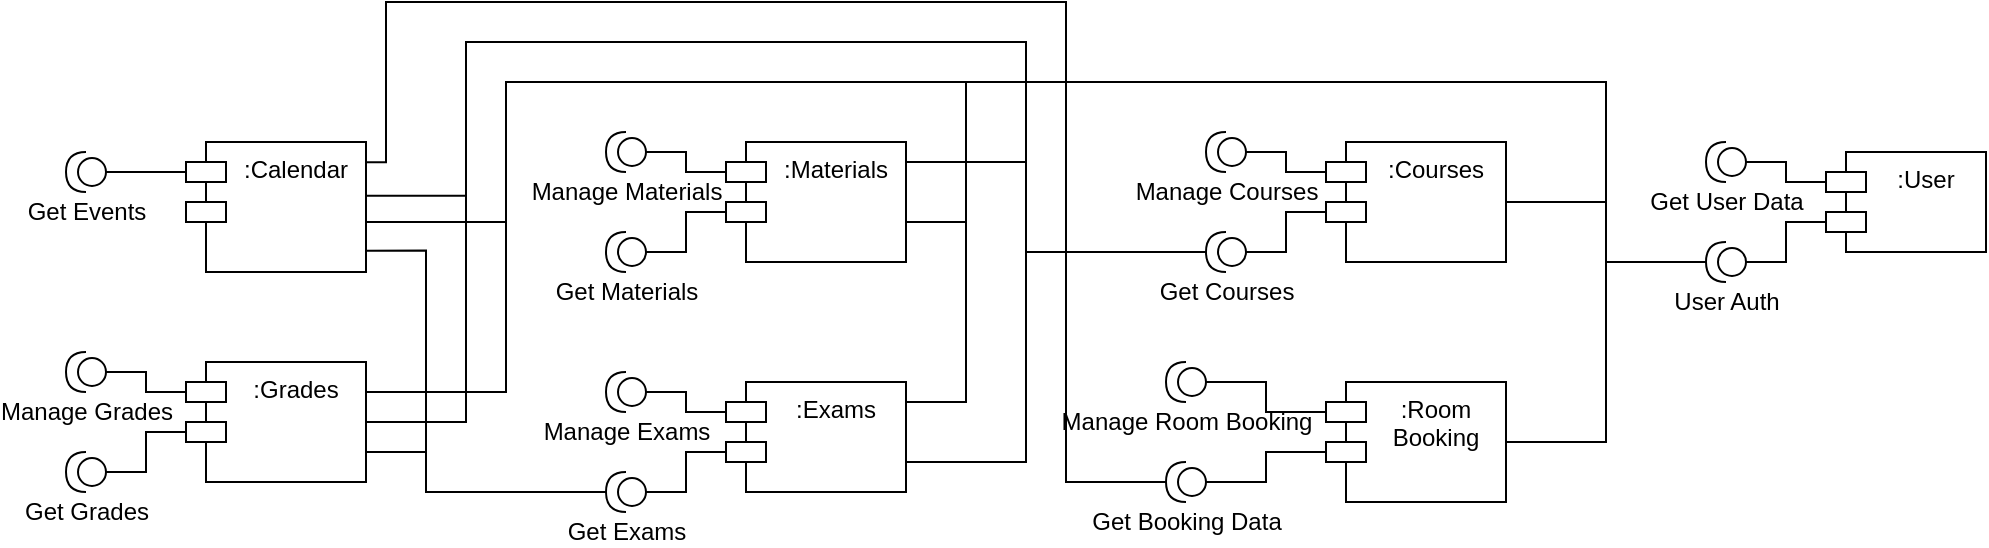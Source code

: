 <mxfile version="24.3.1" type="device">
  <diagram id="R2lEEEUBdFMjLlhIrx00" name="Page-1">
    <mxGraphModel dx="1047" dy="1381" grid="1" gridSize="10" guides="1" tooltips="1" connect="1" arrows="1" fold="1" page="0" pageScale="1" pageWidth="850" pageHeight="1100" math="0" shadow="0" extFonts="Permanent Marker^https://fonts.googleapis.com/css?family=Permanent+Marker">
      <root>
        <mxCell id="0" />
        <mxCell id="1" parent="0" />
        <mxCell id="dsP2pBHvKVDD0rXbexnV-9" value="User Auth" style="shape=providedRequiredInterface;html=1;verticalLabelPosition=bottom;sketch=0;rotation=0;flipV=0;flipH=1;" vertex="1" parent="1">
          <mxGeometry x="1180" y="20" width="20" height="20" as="geometry" />
        </mxCell>
        <mxCell id="dsP2pBHvKVDD0rXbexnV-15" value=":User" style="shape=module;align=left;spacingLeft=20;align=center;verticalAlign=top;whiteSpace=wrap;html=1;" vertex="1" parent="1">
          <mxGeometry x="1240" y="-25" width="80" height="50" as="geometry" />
        </mxCell>
        <mxCell id="dsP2pBHvKVDD0rXbexnV-20" value="Get User Data" style="shape=providedRequiredInterface;html=1;verticalLabelPosition=bottom;sketch=0;rotation=0;flipV=0;flipH=1;" vertex="1" parent="1">
          <mxGeometry x="1180" y="-30" width="20" height="20" as="geometry" />
        </mxCell>
        <mxCell id="dsP2pBHvKVDD0rXbexnV-21" style="edgeStyle=orthogonalEdgeStyle;rounded=0;orthogonalLoop=1;jettySize=auto;html=1;exitX=0;exitY=0.5;exitDx=0;exitDy=0;exitPerimeter=0;entryX=0;entryY=0;entryDx=0;entryDy=15;entryPerimeter=0;endArrow=none;endFill=0;" edge="1" parent="1" source="dsP2pBHvKVDD0rXbexnV-20" target="dsP2pBHvKVDD0rXbexnV-15">
          <mxGeometry relative="1" as="geometry" />
        </mxCell>
        <mxCell id="dsP2pBHvKVDD0rXbexnV-23" style="edgeStyle=orthogonalEdgeStyle;rounded=0;orthogonalLoop=1;jettySize=auto;html=1;exitX=0;exitY=0.5;exitDx=0;exitDy=0;exitPerimeter=0;entryX=0;entryY=0;entryDx=0;entryDy=35;entryPerimeter=0;endArrow=none;endFill=0;" edge="1" parent="1" source="dsP2pBHvKVDD0rXbexnV-9" target="dsP2pBHvKVDD0rXbexnV-15">
          <mxGeometry relative="1" as="geometry">
            <mxPoint x="960" y="-15" as="sourcePoint" />
            <mxPoint x="1170" y="30" as="targetPoint" />
          </mxGeometry>
        </mxCell>
        <mxCell id="dsP2pBHvKVDD0rXbexnV-27" value=":Calendar" style="shape=module;align=left;spacingLeft=20;align=center;verticalAlign=top;whiteSpace=wrap;html=1;" vertex="1" parent="1">
          <mxGeometry x="420" y="-30" width="90" height="65" as="geometry" />
        </mxCell>
        <mxCell id="dsP2pBHvKVDD0rXbexnV-28" value="Get Events" style="shape=providedRequiredInterface;html=1;verticalLabelPosition=bottom;sketch=0;rotation=0;flipV=0;flipH=1;" vertex="1" parent="1">
          <mxGeometry x="360" y="-25" width="20" height="20" as="geometry" />
        </mxCell>
        <mxCell id="dsP2pBHvKVDD0rXbexnV-29" style="edgeStyle=orthogonalEdgeStyle;rounded=0;orthogonalLoop=1;jettySize=auto;html=1;exitX=0;exitY=0.5;exitDx=0;exitDy=0;exitPerimeter=0;entryX=0;entryY=0;entryDx=0;entryDy=15;entryPerimeter=0;endArrow=none;endFill=0;" edge="1" parent="1" source="dsP2pBHvKVDD0rXbexnV-28" target="dsP2pBHvKVDD0rXbexnV-27">
          <mxGeometry relative="1" as="geometry" />
        </mxCell>
        <mxCell id="dsP2pBHvKVDD0rXbexnV-34" value="Get Grades" style="shape=providedRequiredInterface;html=1;verticalLabelPosition=bottom;sketch=0;rotation=0;flipV=0;flipH=1;" vertex="1" parent="1">
          <mxGeometry x="360" y="125" width="20" height="20" as="geometry" />
        </mxCell>
        <mxCell id="dsP2pBHvKVDD0rXbexnV-35" value=":Grades" style="shape=module;align=left;spacingLeft=20;align=center;verticalAlign=top;whiteSpace=wrap;html=1;" vertex="1" parent="1">
          <mxGeometry x="420" y="80" width="90" height="60" as="geometry" />
        </mxCell>
        <mxCell id="dsP2pBHvKVDD0rXbexnV-36" value="Manage Grades" style="shape=providedRequiredInterface;html=1;verticalLabelPosition=bottom;sketch=0;rotation=0;flipV=0;flipH=1;" vertex="1" parent="1">
          <mxGeometry x="360" y="75" width="20" height="20" as="geometry" />
        </mxCell>
        <mxCell id="dsP2pBHvKVDD0rXbexnV-37" style="edgeStyle=orthogonalEdgeStyle;rounded=0;orthogonalLoop=1;jettySize=auto;html=1;exitX=0;exitY=0.5;exitDx=0;exitDy=0;exitPerimeter=0;entryX=0;entryY=0;entryDx=0;entryDy=15;entryPerimeter=0;endArrow=none;endFill=0;" edge="1" parent="1" source="dsP2pBHvKVDD0rXbexnV-36" target="dsP2pBHvKVDD0rXbexnV-35">
          <mxGeometry relative="1" as="geometry" />
        </mxCell>
        <mxCell id="dsP2pBHvKVDD0rXbexnV-38" style="edgeStyle=orthogonalEdgeStyle;rounded=0;orthogonalLoop=1;jettySize=auto;html=1;exitX=0;exitY=0.5;exitDx=0;exitDy=0;exitPerimeter=0;entryX=0;entryY=0;entryDx=0;entryDy=35;entryPerimeter=0;endArrow=none;endFill=0;" edge="1" parent="1" source="dsP2pBHvKVDD0rXbexnV-34" target="dsP2pBHvKVDD0rXbexnV-35">
          <mxGeometry relative="1" as="geometry">
            <mxPoint x="140" y="90" as="sourcePoint" />
            <mxPoint x="350" y="135" as="targetPoint" />
          </mxGeometry>
        </mxCell>
        <mxCell id="dsP2pBHvKVDD0rXbexnV-39" value="Get Materials" style="shape=providedRequiredInterface;html=1;verticalLabelPosition=bottom;sketch=0;rotation=0;flipV=0;flipH=1;" vertex="1" parent="1">
          <mxGeometry x="630" y="15" width="20" height="20" as="geometry" />
        </mxCell>
        <mxCell id="dsP2pBHvKVDD0rXbexnV-40" value=":Materials" style="shape=module;align=left;spacingLeft=20;align=center;verticalAlign=top;whiteSpace=wrap;html=1;" vertex="1" parent="1">
          <mxGeometry x="690" y="-30" width="90" height="60" as="geometry" />
        </mxCell>
        <mxCell id="dsP2pBHvKVDD0rXbexnV-41" value="Manage Materials" style="shape=providedRequiredInterface;html=1;verticalLabelPosition=bottom;sketch=0;rotation=0;flipV=0;flipH=1;" vertex="1" parent="1">
          <mxGeometry x="630" y="-35" width="20" height="20" as="geometry" />
        </mxCell>
        <mxCell id="dsP2pBHvKVDD0rXbexnV-42" style="edgeStyle=orthogonalEdgeStyle;rounded=0;orthogonalLoop=1;jettySize=auto;html=1;exitX=0;exitY=0.5;exitDx=0;exitDy=0;exitPerimeter=0;entryX=0;entryY=0;entryDx=0;entryDy=15;entryPerimeter=0;endArrow=none;endFill=0;" edge="1" parent="1" source="dsP2pBHvKVDD0rXbexnV-41" target="dsP2pBHvKVDD0rXbexnV-40">
          <mxGeometry relative="1" as="geometry" />
        </mxCell>
        <mxCell id="dsP2pBHvKVDD0rXbexnV-43" style="edgeStyle=orthogonalEdgeStyle;rounded=0;orthogonalLoop=1;jettySize=auto;html=1;exitX=0;exitY=0.5;exitDx=0;exitDy=0;exitPerimeter=0;entryX=0;entryY=0;entryDx=0;entryDy=35;entryPerimeter=0;endArrow=none;endFill=0;" edge="1" parent="1" source="dsP2pBHvKVDD0rXbexnV-39" target="dsP2pBHvKVDD0rXbexnV-40">
          <mxGeometry relative="1" as="geometry">
            <mxPoint x="410" y="-20" as="sourcePoint" />
            <mxPoint x="620" y="25" as="targetPoint" />
          </mxGeometry>
        </mxCell>
        <mxCell id="dsP2pBHvKVDD0rXbexnV-44" value="Get Courses" style="shape=providedRequiredInterface;html=1;verticalLabelPosition=bottom;sketch=0;rotation=0;flipV=0;flipH=1;" vertex="1" parent="1">
          <mxGeometry x="930" y="15" width="20" height="20" as="geometry" />
        </mxCell>
        <mxCell id="dsP2pBHvKVDD0rXbexnV-45" value=":Courses" style="shape=module;align=left;spacingLeft=20;align=center;verticalAlign=top;whiteSpace=wrap;html=1;" vertex="1" parent="1">
          <mxGeometry x="990" y="-30" width="90" height="60" as="geometry" />
        </mxCell>
        <mxCell id="dsP2pBHvKVDD0rXbexnV-46" value="Manage Courses" style="shape=providedRequiredInterface;html=1;verticalLabelPosition=bottom;sketch=0;rotation=0;flipV=0;flipH=1;" vertex="1" parent="1">
          <mxGeometry x="930" y="-35" width="20" height="20" as="geometry" />
        </mxCell>
        <mxCell id="dsP2pBHvKVDD0rXbexnV-47" style="edgeStyle=orthogonalEdgeStyle;rounded=0;orthogonalLoop=1;jettySize=auto;html=1;exitX=0;exitY=0.5;exitDx=0;exitDy=0;exitPerimeter=0;entryX=0;entryY=0;entryDx=0;entryDy=15;entryPerimeter=0;endArrow=none;endFill=0;" edge="1" parent="1" source="dsP2pBHvKVDD0rXbexnV-46" target="dsP2pBHvKVDD0rXbexnV-45">
          <mxGeometry relative="1" as="geometry" />
        </mxCell>
        <mxCell id="dsP2pBHvKVDD0rXbexnV-48" style="edgeStyle=orthogonalEdgeStyle;rounded=0;orthogonalLoop=1;jettySize=auto;html=1;exitX=0;exitY=0.5;exitDx=0;exitDy=0;exitPerimeter=0;entryX=0;entryY=0;entryDx=0;entryDy=35;entryPerimeter=0;endArrow=none;endFill=0;" edge="1" parent="1" source="dsP2pBHvKVDD0rXbexnV-44" target="dsP2pBHvKVDD0rXbexnV-45">
          <mxGeometry relative="1" as="geometry">
            <mxPoint x="710" y="-20" as="sourcePoint" />
            <mxPoint x="920" y="25" as="targetPoint" />
          </mxGeometry>
        </mxCell>
        <mxCell id="dsP2pBHvKVDD0rXbexnV-49" value="Get Exams" style="shape=providedRequiredInterface;html=1;verticalLabelPosition=bottom;sketch=0;rotation=0;flipV=0;flipH=1;" vertex="1" parent="1">
          <mxGeometry x="630" y="135" width="20" height="20" as="geometry" />
        </mxCell>
        <mxCell id="dsP2pBHvKVDD0rXbexnV-50" value=":Exams" style="shape=module;align=left;spacingLeft=20;align=center;verticalAlign=top;whiteSpace=wrap;html=1;" vertex="1" parent="1">
          <mxGeometry x="690" y="90" width="90" height="55" as="geometry" />
        </mxCell>
        <mxCell id="dsP2pBHvKVDD0rXbexnV-51" value="Manage Exams" style="shape=providedRequiredInterface;html=1;verticalLabelPosition=bottom;sketch=0;rotation=0;flipV=0;flipH=1;" vertex="1" parent="1">
          <mxGeometry x="630" y="85" width="20" height="20" as="geometry" />
        </mxCell>
        <mxCell id="dsP2pBHvKVDD0rXbexnV-52" style="edgeStyle=orthogonalEdgeStyle;rounded=0;orthogonalLoop=1;jettySize=auto;html=1;exitX=0;exitY=0.5;exitDx=0;exitDy=0;exitPerimeter=0;entryX=0;entryY=0;entryDx=0;entryDy=15;entryPerimeter=0;endArrow=none;endFill=0;" edge="1" parent="1" source="dsP2pBHvKVDD0rXbexnV-51" target="dsP2pBHvKVDD0rXbexnV-50">
          <mxGeometry relative="1" as="geometry" />
        </mxCell>
        <mxCell id="dsP2pBHvKVDD0rXbexnV-53" style="edgeStyle=orthogonalEdgeStyle;rounded=0;orthogonalLoop=1;jettySize=auto;html=1;exitX=0;exitY=0.5;exitDx=0;exitDy=0;exitPerimeter=0;entryX=0;entryY=0;entryDx=0;entryDy=35;entryPerimeter=0;endArrow=none;endFill=0;" edge="1" parent="1" source="dsP2pBHvKVDD0rXbexnV-49" target="dsP2pBHvKVDD0rXbexnV-50">
          <mxGeometry relative="1" as="geometry">
            <mxPoint x="410" y="100" as="sourcePoint" />
            <mxPoint x="620" y="145" as="targetPoint" />
          </mxGeometry>
        </mxCell>
        <mxCell id="dsP2pBHvKVDD0rXbexnV-59" value="Get Booking Data" style="shape=providedRequiredInterface;html=1;verticalLabelPosition=bottom;sketch=0;rotation=0;flipV=0;flipH=1;" vertex="1" parent="1">
          <mxGeometry x="910" y="130" width="20" height="20" as="geometry" />
        </mxCell>
        <mxCell id="dsP2pBHvKVDD0rXbexnV-60" value=":Room Booking" style="shape=module;align=left;spacingLeft=20;align=center;verticalAlign=top;whiteSpace=wrap;html=1;" vertex="1" parent="1">
          <mxGeometry x="990" y="90" width="90" height="60" as="geometry" />
        </mxCell>
        <mxCell id="dsP2pBHvKVDD0rXbexnV-61" value="Manage Room Booking" style="shape=providedRequiredInterface;html=1;verticalLabelPosition=bottom;sketch=0;rotation=0;flipV=0;flipH=1;" vertex="1" parent="1">
          <mxGeometry x="910" y="80" width="20" height="20" as="geometry" />
        </mxCell>
        <mxCell id="dsP2pBHvKVDD0rXbexnV-62" style="edgeStyle=orthogonalEdgeStyle;rounded=0;orthogonalLoop=1;jettySize=auto;html=1;exitX=0;exitY=0.5;exitDx=0;exitDy=0;exitPerimeter=0;entryX=0;entryY=0;entryDx=0;entryDy=15;entryPerimeter=0;endArrow=none;endFill=0;" edge="1" parent="1" source="dsP2pBHvKVDD0rXbexnV-61" target="dsP2pBHvKVDD0rXbexnV-60">
          <mxGeometry relative="1" as="geometry" />
        </mxCell>
        <mxCell id="dsP2pBHvKVDD0rXbexnV-63" style="edgeStyle=orthogonalEdgeStyle;rounded=0;orthogonalLoop=1;jettySize=auto;html=1;exitX=0;exitY=0.5;exitDx=0;exitDy=0;exitPerimeter=0;entryX=0;entryY=0;entryDx=0;entryDy=35;entryPerimeter=0;endArrow=none;endFill=0;" edge="1" parent="1" source="dsP2pBHvKVDD0rXbexnV-59" target="dsP2pBHvKVDD0rXbexnV-60">
          <mxGeometry relative="1" as="geometry">
            <mxPoint x="690" y="95" as="sourcePoint" />
            <mxPoint x="900" y="140" as="targetPoint" />
          </mxGeometry>
        </mxCell>
        <mxCell id="dsP2pBHvKVDD0rXbexnV-65" style="edgeStyle=orthogonalEdgeStyle;rounded=0;orthogonalLoop=1;jettySize=auto;html=1;entryX=1;entryY=0.5;entryDx=0;entryDy=0;entryPerimeter=0;endArrow=none;endFill=0;exitX=1;exitY=0.25;exitDx=0;exitDy=0;" edge="1" parent="1" source="dsP2pBHvKVDD0rXbexnV-50" target="dsP2pBHvKVDD0rXbexnV-9">
          <mxGeometry relative="1" as="geometry">
            <mxPoint x="770" y="110" as="sourcePoint" />
            <mxPoint x="860" y="110" as="targetPoint" />
            <Array as="points">
              <mxPoint x="780" y="100" />
              <mxPoint x="810" y="100" />
              <mxPoint x="810" y="-60" />
              <mxPoint x="1130" y="-60" />
              <mxPoint x="1130" y="30" />
            </Array>
          </mxGeometry>
        </mxCell>
        <mxCell id="dsP2pBHvKVDD0rXbexnV-66" style="edgeStyle=orthogonalEdgeStyle;rounded=0;orthogonalLoop=1;jettySize=auto;html=1;entryX=1;entryY=0.5;entryDx=0;entryDy=0;entryPerimeter=0;endArrow=none;endFill=0;exitX=1;exitY=0.75;exitDx=0;exitDy=0;" edge="1" parent="1" source="dsP2pBHvKVDD0rXbexnV-50" target="dsP2pBHvKVDD0rXbexnV-44">
          <mxGeometry relative="1" as="geometry">
            <mxPoint x="920" y="305" as="sourcePoint" />
            <mxPoint x="1040" y="470" as="targetPoint" />
            <Array as="points">
              <mxPoint x="780" y="130" />
              <mxPoint x="840" y="130" />
              <mxPoint x="840" y="25" />
            </Array>
          </mxGeometry>
        </mxCell>
        <mxCell id="dsP2pBHvKVDD0rXbexnV-67" style="edgeStyle=orthogonalEdgeStyle;rounded=0;orthogonalLoop=1;jettySize=auto;html=1;entryX=1;entryY=0.5;entryDx=0;entryDy=0;entryPerimeter=0;endArrow=none;endFill=0;exitX=1;exitY=0.5;exitDx=0;exitDy=0;" edge="1" parent="1" source="dsP2pBHvKVDD0rXbexnV-60" target="dsP2pBHvKVDD0rXbexnV-9">
          <mxGeometry relative="1" as="geometry">
            <mxPoint x="1000" y="73.82" as="sourcePoint" />
            <mxPoint x="1090" y="73.82" as="targetPoint" />
          </mxGeometry>
        </mxCell>
        <mxCell id="dsP2pBHvKVDD0rXbexnV-68" style="edgeStyle=orthogonalEdgeStyle;rounded=0;orthogonalLoop=1;jettySize=auto;html=1;entryX=1;entryY=0.5;entryDx=0;entryDy=0;entryPerimeter=0;endArrow=none;endFill=0;exitX=1;exitY=0.5;exitDx=0;exitDy=0;" edge="1" parent="1" source="dsP2pBHvKVDD0rXbexnV-45" target="dsP2pBHvKVDD0rXbexnV-9">
          <mxGeometry relative="1" as="geometry">
            <mxPoint x="1080" y="25" as="sourcePoint" />
            <mxPoint x="1170" y="25" as="targetPoint" />
          </mxGeometry>
        </mxCell>
        <mxCell id="dsP2pBHvKVDD0rXbexnV-69" style="edgeStyle=orthogonalEdgeStyle;rounded=0;orthogonalLoop=1;jettySize=auto;html=1;entryX=1;entryY=0.5;entryDx=0;entryDy=0;entryPerimeter=0;endArrow=none;endFill=0;exitX=1;exitY=0.25;exitDx=0;exitDy=0;" edge="1" parent="1" source="dsP2pBHvKVDD0rXbexnV-40" target="dsP2pBHvKVDD0rXbexnV-44">
          <mxGeometry relative="1" as="geometry">
            <mxPoint x="820" y="39.5" as="sourcePoint" />
            <mxPoint x="1040" y="470" as="targetPoint" />
            <Array as="points">
              <mxPoint x="780" y="-20" />
              <mxPoint x="840" y="-20" />
              <mxPoint x="840" y="25" />
            </Array>
          </mxGeometry>
        </mxCell>
        <mxCell id="dsP2pBHvKVDD0rXbexnV-70" style="edgeStyle=orthogonalEdgeStyle;rounded=0;orthogonalLoop=1;jettySize=auto;html=1;entryX=1;entryY=0.5;entryDx=0;entryDy=0;entryPerimeter=0;endArrow=none;endFill=0;exitX=1;exitY=0.75;exitDx=0;exitDy=0;" edge="1" parent="1" source="dsP2pBHvKVDD0rXbexnV-40" target="dsP2pBHvKVDD0rXbexnV-9">
          <mxGeometry relative="1" as="geometry">
            <mxPoint x="690" y="10" as="sourcePoint" />
            <mxPoint x="1050" y="480" as="targetPoint" />
            <Array as="points">
              <mxPoint x="780" y="10" />
              <mxPoint x="810" y="10" />
              <mxPoint x="810" y="-60" />
              <mxPoint x="1130" y="-60" />
              <mxPoint x="1130" y="30" />
            </Array>
          </mxGeometry>
        </mxCell>
        <mxCell id="dsP2pBHvKVDD0rXbexnV-71" style="edgeStyle=orthogonalEdgeStyle;rounded=0;orthogonalLoop=1;jettySize=auto;html=1;entryX=1;entryY=0.5;entryDx=0;entryDy=0;entryPerimeter=0;endArrow=none;endFill=0;exitX=1;exitY=0.25;exitDx=0;exitDy=0;" edge="1" parent="1" source="dsP2pBHvKVDD0rXbexnV-35" target="dsP2pBHvKVDD0rXbexnV-9">
          <mxGeometry relative="1" as="geometry">
            <mxPoint x="779.43" y="-155" as="sourcePoint" />
            <mxPoint x="909.43" y="105" as="targetPoint" />
            <Array as="points">
              <mxPoint x="580" y="95" />
              <mxPoint x="580" y="-60" />
              <mxPoint x="1130" y="-60" />
              <mxPoint x="1130" y="30" />
            </Array>
          </mxGeometry>
        </mxCell>
        <mxCell id="dsP2pBHvKVDD0rXbexnV-73" style="edgeStyle=orthogonalEdgeStyle;rounded=0;orthogonalLoop=1;jettySize=auto;html=1;endArrow=none;endFill=0;exitX=1;exitY=0.5;exitDx=0;exitDy=0;entryX=1;entryY=0.5;entryDx=0;entryDy=0;entryPerimeter=0;" edge="1" parent="1" source="dsP2pBHvKVDD0rXbexnV-35" target="dsP2pBHvKVDD0rXbexnV-44">
          <mxGeometry relative="1" as="geometry">
            <mxPoint x="600" y="-110" as="sourcePoint" />
            <mxPoint x="700" y="-80" as="targetPoint" />
            <Array as="points">
              <mxPoint x="560" y="110" />
              <mxPoint x="560" y="-80" />
              <mxPoint x="840" y="-80" />
              <mxPoint x="840" y="25" />
            </Array>
          </mxGeometry>
        </mxCell>
        <mxCell id="dsP2pBHvKVDD0rXbexnV-74" style="edgeStyle=orthogonalEdgeStyle;rounded=0;orthogonalLoop=1;jettySize=auto;html=1;endArrow=none;endFill=0;exitX=1;exitY=0.75;exitDx=0;exitDy=0;entryX=1;entryY=0.5;entryDx=0;entryDy=0;entryPerimeter=0;" edge="1" parent="1" source="dsP2pBHvKVDD0rXbexnV-35" target="dsP2pBHvKVDD0rXbexnV-49">
          <mxGeometry relative="1" as="geometry">
            <mxPoint x="550" y="-115" as="sourcePoint" />
            <mxPoint x="710" y="-70" as="targetPoint" />
            <Array as="points">
              <mxPoint x="540" y="125" />
              <mxPoint x="540" y="145" />
            </Array>
          </mxGeometry>
        </mxCell>
        <mxCell id="dsP2pBHvKVDD0rXbexnV-75" style="edgeStyle=orthogonalEdgeStyle;rounded=0;orthogonalLoop=1;jettySize=auto;html=1;endArrow=none;endFill=0;exitX=1;exitY=0.25;exitDx=0;exitDy=0;entryX=1;entryY=0.5;entryDx=0;entryDy=0;entryPerimeter=0;" edge="1" parent="1" source="dsP2pBHvKVDD0rXbexnV-27" target="dsP2pBHvKVDD0rXbexnV-9">
          <mxGeometry relative="1" as="geometry">
            <mxPoint x="410" y="-15" as="sourcePoint" />
            <mxPoint x="540" y="-249" as="targetPoint" />
            <Array as="points">
              <mxPoint x="510" y="10" />
              <mxPoint x="580" y="10" />
              <mxPoint x="580" y="-60" />
              <mxPoint x="1130" y="-60" />
              <mxPoint x="1130" y="30" />
            </Array>
          </mxGeometry>
        </mxCell>
        <mxCell id="dsP2pBHvKVDD0rXbexnV-76" style="edgeStyle=orthogonalEdgeStyle;rounded=0;orthogonalLoop=1;jettySize=auto;html=1;endArrow=none;endFill=0;exitX=1.001;exitY=0.836;exitDx=0;exitDy=0;exitPerimeter=0;entryX=1;entryY=0.5;entryDx=0;entryDy=0;entryPerimeter=0;" edge="1" parent="1" source="dsP2pBHvKVDD0rXbexnV-27" target="dsP2pBHvKVDD0rXbexnV-49">
          <mxGeometry relative="1" as="geometry">
            <mxPoint x="500" y="-200" as="sourcePoint" />
            <mxPoint x="560" y="-200" as="targetPoint" />
            <Array as="points">
              <mxPoint x="540" y="24" />
              <mxPoint x="540" y="145" />
            </Array>
          </mxGeometry>
        </mxCell>
        <mxCell id="dsP2pBHvKVDD0rXbexnV-77" style="edgeStyle=orthogonalEdgeStyle;rounded=0;orthogonalLoop=1;jettySize=auto;html=1;endArrow=none;endFill=0;exitX=0.997;exitY=0.414;exitDx=0;exitDy=0;exitPerimeter=0;entryX=1;entryY=0.5;entryDx=0;entryDy=0;entryPerimeter=0;" edge="1" parent="1" source="dsP2pBHvKVDD0rXbexnV-27" target="dsP2pBHvKVDD0rXbexnV-44">
          <mxGeometry relative="1" as="geometry">
            <mxPoint x="500" y="-229" as="sourcePoint" />
            <mxPoint x="560" y="-229" as="targetPoint" />
            <Array as="points">
              <mxPoint x="560" y="-3" />
              <mxPoint x="560" y="-80" />
              <mxPoint x="840" y="-80" />
              <mxPoint x="840" y="25" />
            </Array>
          </mxGeometry>
        </mxCell>
        <mxCell id="dsP2pBHvKVDD0rXbexnV-78" style="edgeStyle=orthogonalEdgeStyle;rounded=0;orthogonalLoop=1;jettySize=auto;html=1;endArrow=none;endFill=0;exitX=1;exitY=0.155;exitDx=0;exitDy=0;exitPerimeter=0;entryX=1;entryY=0.5;entryDx=0;entryDy=0;entryPerimeter=0;" edge="1" parent="1" source="dsP2pBHvKVDD0rXbexnV-27" target="dsP2pBHvKVDD0rXbexnV-59">
          <mxGeometry relative="1" as="geometry">
            <mxPoint x="510" y="-219" as="sourcePoint" />
            <mxPoint x="570" y="-219" as="targetPoint" />
            <Array as="points">
              <mxPoint x="520" y="-20" />
              <mxPoint x="520" y="-100" />
              <mxPoint x="860" y="-100" />
              <mxPoint x="860" y="140" />
            </Array>
          </mxGeometry>
        </mxCell>
      </root>
    </mxGraphModel>
  </diagram>
</mxfile>
